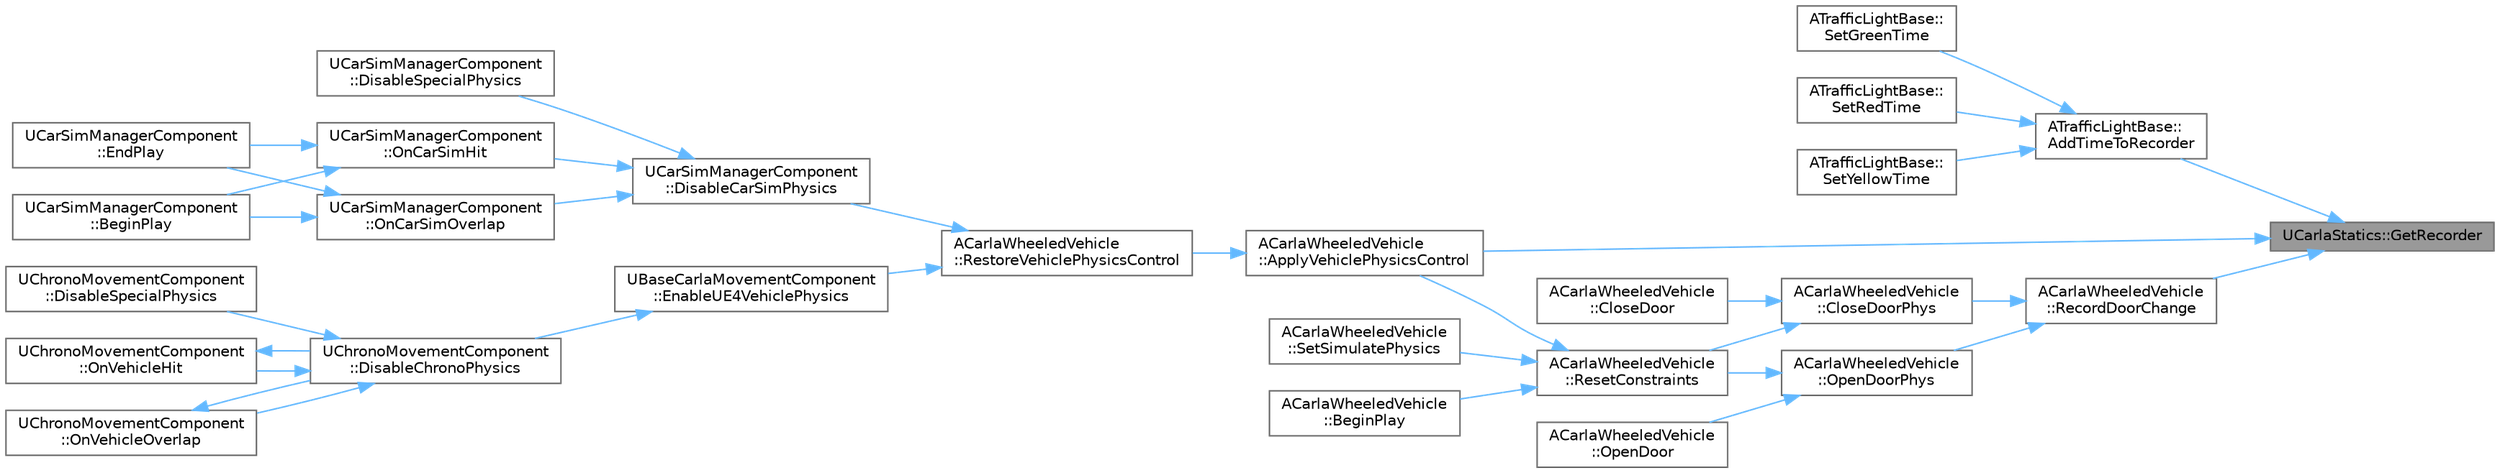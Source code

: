digraph "UCarlaStatics::GetRecorder"
{
 // INTERACTIVE_SVG=YES
 // LATEX_PDF_SIZE
  bgcolor="transparent";
  edge [fontname=Helvetica,fontsize=10,labelfontname=Helvetica,labelfontsize=10];
  node [fontname=Helvetica,fontsize=10,shape=box,height=0.2,width=0.4];
  rankdir="RL";
  Node1 [id="Node000001",label="UCarlaStatics::GetRecorder",height=0.2,width=0.4,color="gray40", fillcolor="grey60", style="filled", fontcolor="black",tooltip=" "];
  Node1 -> Node2 [id="edge1_Node000001_Node000002",dir="back",color="steelblue1",style="solid",tooltip=" "];
  Node2 [id="Node000002",label="ATrafficLightBase::\lAddTimeToRecorder",height=0.2,width=0.4,color="grey40", fillcolor="white", style="filled",URL="$d2/d23/classATrafficLightBase.html#a198ef6d46059a738a74ab3e486e72480",tooltip=" "];
  Node2 -> Node3 [id="edge2_Node000002_Node000003",dir="back",color="steelblue1",style="solid",tooltip=" "];
  Node3 [id="Node000003",label="ATrafficLightBase::\lSetGreenTime",height=0.2,width=0.4,color="grey40", fillcolor="white", style="filled",URL="$d2/d23/classATrafficLightBase.html#a206a26b4e94cae1f78d980956aa30b63",tooltip=" "];
  Node2 -> Node4 [id="edge3_Node000002_Node000004",dir="back",color="steelblue1",style="solid",tooltip=" "];
  Node4 [id="Node000004",label="ATrafficLightBase::\lSetRedTime",height=0.2,width=0.4,color="grey40", fillcolor="white", style="filled",URL="$d2/d23/classATrafficLightBase.html#a2e9bf395dc79771a44894ca2a707a20e",tooltip=" "];
  Node2 -> Node5 [id="edge4_Node000002_Node000005",dir="back",color="steelblue1",style="solid",tooltip=" "];
  Node5 [id="Node000005",label="ATrafficLightBase::\lSetYellowTime",height=0.2,width=0.4,color="grey40", fillcolor="white", style="filled",URL="$d2/d23/classATrafficLightBase.html#a8972cbc12685d90117a42884cbfe7dbf",tooltip=" "];
  Node1 -> Node6 [id="edge5_Node000001_Node000006",dir="back",color="steelblue1",style="solid",tooltip=" "];
  Node6 [id="Node000006",label="ACarlaWheeledVehicle\l::ApplyVehiclePhysicsControl",height=0.2,width=0.4,color="grey40", fillcolor="white", style="filled",URL="$d5/d70/classACarlaWheeledVehicle.html#a3e610d951ef26385950981f732fa9f42",tooltip=" "];
  Node6 -> Node7 [id="edge6_Node000006_Node000007",dir="back",color="steelblue1",style="solid",tooltip=" "];
  Node7 [id="Node000007",label="ACarlaWheeledVehicle\l::RestoreVehiclePhysicsControl",height=0.2,width=0.4,color="grey40", fillcolor="white", style="filled",URL="$d5/d70/classACarlaWheeledVehicle.html#a0eb752614da592e60b34079ca09d0331",tooltip=" "];
  Node7 -> Node8 [id="edge7_Node000007_Node000008",dir="back",color="steelblue1",style="solid",tooltip=" "];
  Node8 [id="Node000008",label="UCarSimManagerComponent\l::DisableCarSimPhysics",height=0.2,width=0.4,color="grey40", fillcolor="white", style="filled",URL="$d2/dea/classUCarSimManagerComponent.html#a2efa8eb19aced754f167875bb25bd92c",tooltip=" "];
  Node8 -> Node9 [id="edge8_Node000008_Node000009",dir="back",color="steelblue1",style="solid",tooltip=" "];
  Node9 [id="Node000009",label="UCarSimManagerComponent\l::DisableSpecialPhysics",height=0.2,width=0.4,color="grey40", fillcolor="white", style="filled",URL="$d2/dea/classUCarSimManagerComponent.html#a9f864770d706d0172e8f18abda5fd2ef",tooltip=" "];
  Node8 -> Node10 [id="edge9_Node000008_Node000010",dir="back",color="steelblue1",style="solid",tooltip=" "];
  Node10 [id="Node000010",label="UCarSimManagerComponent\l::OnCarSimHit",height=0.2,width=0.4,color="grey40", fillcolor="white", style="filled",URL="$d2/dea/classUCarSimManagerComponent.html#a6f66e5242961cd5ff69bc92ddae1848a",tooltip=" "];
  Node10 -> Node11 [id="edge10_Node000010_Node000011",dir="back",color="steelblue1",style="solid",tooltip=" "];
  Node11 [id="Node000011",label="UCarSimManagerComponent\l::BeginPlay",height=0.2,width=0.4,color="grey40", fillcolor="white", style="filled",URL="$d2/dea/classUCarSimManagerComponent.html#ac7676e1c859f6052d4caf7ae7527eb85",tooltip=" "];
  Node10 -> Node12 [id="edge11_Node000010_Node000012",dir="back",color="steelblue1",style="solid",tooltip=" "];
  Node12 [id="Node000012",label="UCarSimManagerComponent\l::EndPlay",height=0.2,width=0.4,color="grey40", fillcolor="white", style="filled",URL="$d2/dea/classUCarSimManagerComponent.html#a45740a056d6402af67508d404ec0e1a8",tooltip=" "];
  Node8 -> Node13 [id="edge12_Node000008_Node000013",dir="back",color="steelblue1",style="solid",tooltip=" "];
  Node13 [id="Node000013",label="UCarSimManagerComponent\l::OnCarSimOverlap",height=0.2,width=0.4,color="grey40", fillcolor="white", style="filled",URL="$d2/dea/classUCarSimManagerComponent.html#a89f7bf19417dc86844ed50773dbf463b",tooltip=" "];
  Node13 -> Node11 [id="edge13_Node000013_Node000011",dir="back",color="steelblue1",style="solid",tooltip=" "];
  Node13 -> Node12 [id="edge14_Node000013_Node000012",dir="back",color="steelblue1",style="solid",tooltip=" "];
  Node7 -> Node14 [id="edge15_Node000007_Node000014",dir="back",color="steelblue1",style="solid",tooltip=" "];
  Node14 [id="Node000014",label="UBaseCarlaMovementComponent\l::EnableUE4VehiclePhysics",height=0.2,width=0.4,color="grey40", fillcolor="white", style="filled",URL="$d2/d48/classUBaseCarlaMovementComponent.html#ac579e7fcca58d6d306b9959861db99c4",tooltip=" "];
  Node14 -> Node15 [id="edge16_Node000014_Node000015",dir="back",color="steelblue1",style="solid",tooltip=" "];
  Node15 [id="Node000015",label="UChronoMovementComponent\l::DisableChronoPhysics",height=0.2,width=0.4,color="grey40", fillcolor="white", style="filled",URL="$dd/d96/classUChronoMovementComponent.html#a856b9866205a366212dcb5ba6bac0983",tooltip=" "];
  Node15 -> Node16 [id="edge17_Node000015_Node000016",dir="back",color="steelblue1",style="solid",tooltip=" "];
  Node16 [id="Node000016",label="UChronoMovementComponent\l::DisableSpecialPhysics",height=0.2,width=0.4,color="grey40", fillcolor="white", style="filled",URL="$dd/d96/classUChronoMovementComponent.html#ac1f51975e9728b663fe48af80bb7d4e7",tooltip=" "];
  Node15 -> Node17 [id="edge18_Node000015_Node000017",dir="back",color="steelblue1",style="solid",tooltip=" "];
  Node17 [id="Node000017",label="UChronoMovementComponent\l::OnVehicleHit",height=0.2,width=0.4,color="grey40", fillcolor="white", style="filled",URL="$dd/d96/classUChronoMovementComponent.html#a5bf531862d814571930b4950ebc11db9",tooltip=" "];
  Node17 -> Node15 [id="edge19_Node000017_Node000015",dir="back",color="steelblue1",style="solid",tooltip=" "];
  Node15 -> Node18 [id="edge20_Node000015_Node000018",dir="back",color="steelblue1",style="solid",tooltip=" "];
  Node18 [id="Node000018",label="UChronoMovementComponent\l::OnVehicleOverlap",height=0.2,width=0.4,color="grey40", fillcolor="white", style="filled",URL="$dd/d96/classUChronoMovementComponent.html#ab5366fe07b3700649f48e6ec2c79663a",tooltip=" "];
  Node18 -> Node15 [id="edge21_Node000018_Node000015",dir="back",color="steelblue1",style="solid",tooltip=" "];
  Node1 -> Node19 [id="edge22_Node000001_Node000019",dir="back",color="steelblue1",style="solid",tooltip=" "];
  Node19 [id="Node000019",label="ACarlaWheeledVehicle\l::RecordDoorChange",height=0.2,width=0.4,color="grey40", fillcolor="white", style="filled",URL="$d5/d70/classACarlaWheeledVehicle.html#a087b3bd2e47d6662fce3e4f0da7cca61",tooltip=" "];
  Node19 -> Node20 [id="edge23_Node000019_Node000020",dir="back",color="steelblue1",style="solid",tooltip=" "];
  Node20 [id="Node000020",label="ACarlaWheeledVehicle\l::CloseDoorPhys",height=0.2,width=0.4,color="grey40", fillcolor="white", style="filled",URL="$d5/d70/classACarlaWheeledVehicle.html#a114c84eaff7178ef92e37ea0e0ac9e34",tooltip=" "];
  Node20 -> Node21 [id="edge24_Node000020_Node000021",dir="back",color="steelblue1",style="solid",tooltip=" "];
  Node21 [id="Node000021",label="ACarlaWheeledVehicle\l::CloseDoor",height=0.2,width=0.4,color="grey40", fillcolor="white", style="filled",URL="$d5/d70/classACarlaWheeledVehicle.html#a7ecd71cdb09a88755098c9b127464f0c",tooltip=" "];
  Node20 -> Node22 [id="edge25_Node000020_Node000022",dir="back",color="steelblue1",style="solid",tooltip=" "];
  Node22 [id="Node000022",label="ACarlaWheeledVehicle\l::ResetConstraints",height=0.2,width=0.4,color="grey40", fillcolor="white", style="filled",URL="$d5/d70/classACarlaWheeledVehicle.html#a80344597cc1f76c5759bf9b813bb346f",tooltip=" "];
  Node22 -> Node6 [id="edge26_Node000022_Node000006",dir="back",color="steelblue1",style="solid",tooltip=" "];
  Node22 -> Node23 [id="edge27_Node000022_Node000023",dir="back",color="steelblue1",style="solid",tooltip=" "];
  Node23 [id="Node000023",label="ACarlaWheeledVehicle\l::BeginPlay",height=0.2,width=0.4,color="grey40", fillcolor="white", style="filled",URL="$d5/d70/classACarlaWheeledVehicle.html#a3d0d084ca4b3bf7b7ad245ebe4178952",tooltip=" "];
  Node22 -> Node24 [id="edge28_Node000022_Node000024",dir="back",color="steelblue1",style="solid",tooltip=" "];
  Node24 [id="Node000024",label="ACarlaWheeledVehicle\l::SetSimulatePhysics",height=0.2,width=0.4,color="grey40", fillcolor="white", style="filled",URL="$d5/d70/classACarlaWheeledVehicle.html#a86be464d6d4b13d4a8baf07cb878de43",tooltip=" "];
  Node19 -> Node25 [id="edge29_Node000019_Node000025",dir="back",color="steelblue1",style="solid",tooltip=" "];
  Node25 [id="Node000025",label="ACarlaWheeledVehicle\l::OpenDoorPhys",height=0.2,width=0.4,color="grey40", fillcolor="white", style="filled",URL="$d5/d70/classACarlaWheeledVehicle.html#ac366b344047c94137d813a4a8a35eaeb",tooltip=" "];
  Node25 -> Node26 [id="edge30_Node000025_Node000026",dir="back",color="steelblue1",style="solid",tooltip=" "];
  Node26 [id="Node000026",label="ACarlaWheeledVehicle\l::OpenDoor",height=0.2,width=0.4,color="grey40", fillcolor="white", style="filled",URL="$d5/d70/classACarlaWheeledVehicle.html#abd21dd6df3f9cce28b22c6c50184ce09",tooltip=" "];
  Node25 -> Node22 [id="edge31_Node000025_Node000022",dir="back",color="steelblue1",style="solid",tooltip=" "];
}
